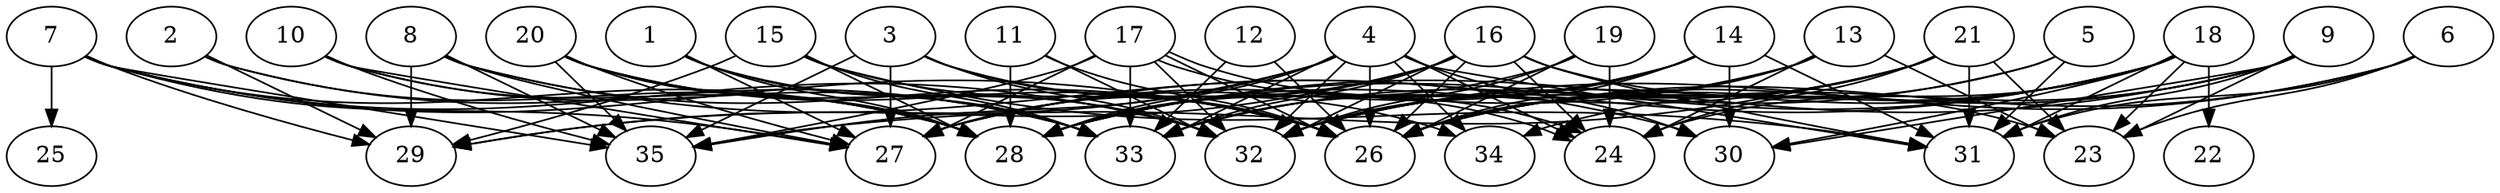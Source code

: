 // DAG automatically generated by daggen at Thu Oct  3 14:05:36 2019
// ./daggen --dot -n 35 --ccr 0.3 --fat 0.9 --regular 0.9 --density 0.9 --mindata 5242880 --maxdata 52428800 
digraph G {
  1 [size="145179307", alpha="0.01", expect_size="43553792"] 
  1 -> 27 [size ="43553792"]
  1 -> 28 [size ="43553792"]
  1 -> 32 [size ="43553792"]
  1 -> 33 [size ="43553792"]
  2 [size="24497493", alpha="0.19", expect_size="7349248"] 
  2 -> 28 [size ="7349248"]
  2 -> 29 [size ="7349248"]
  2 -> 33 [size ="7349248"]
  3 [size="68099413", alpha="0.06", expect_size="20429824"] 
  3 -> 26 [size ="20429824"]
  3 -> 27 [size ="20429824"]
  3 -> 32 [size ="20429824"]
  3 -> 34 [size ="20429824"]
  3 -> 35 [size ="20429824"]
  4 [size="68539733", alpha="0.01", expect_size="20561920"] 
  4 -> 24 [size ="20561920"]
  4 -> 26 [size ="20561920"]
  4 -> 28 [size ="20561920"]
  4 -> 29 [size ="20561920"]
  4 -> 30 [size ="20561920"]
  4 -> 31 [size ="20561920"]
  4 -> 32 [size ="20561920"]
  4 -> 33 [size ="20561920"]
  4 -> 34 [size ="20561920"]
  4 -> 35 [size ="20561920"]
  5 [size="171165013", alpha="0.16", expect_size="51349504"] 
  5 -> 26 [size ="51349504"]
  5 -> 31 [size ="51349504"]
  5 -> 33 [size ="51349504"]
  6 [size="99775147", alpha="0.18", expect_size="29932544"] 
  6 -> 23 [size ="29932544"]
  6 -> 26 [size ="29932544"]
  6 -> 31 [size ="29932544"]
  6 -> 32 [size ="29932544"]
  7 [size="114728960", alpha="0.16", expect_size="34418688"] 
  7 -> 25 [size ="34418688"]
  7 -> 26 [size ="34418688"]
  7 -> 27 [size ="34418688"]
  7 -> 28 [size ="34418688"]
  7 -> 29 [size ="34418688"]
  7 -> 32 [size ="34418688"]
  7 -> 35 [size ="34418688"]
  8 [size="145797120", alpha="0.17", expect_size="43739136"] 
  8 -> 26 [size ="43739136"]
  8 -> 27 [size ="43739136"]
  8 -> 29 [size ="43739136"]
  8 -> 30 [size ="43739136"]
  8 -> 35 [size ="43739136"]
  9 [size="31358293", alpha="0.16", expect_size="9407488"] 
  9 -> 23 [size ="9407488"]
  9 -> 26 [size ="9407488"]
  9 -> 28 [size ="9407488"]
  9 -> 30 [size ="9407488"]
  9 -> 31 [size ="9407488"]
  9 -> 34 [size ="9407488"]
  10 [size="70413653", alpha="0.17", expect_size="21124096"] 
  10 -> 27 [size ="21124096"]
  10 -> 28 [size ="21124096"]
  10 -> 33 [size ="21124096"]
  10 -> 35 [size ="21124096"]
  11 [size="171240107", alpha="0.11", expect_size="51372032"] 
  11 -> 26 [size ="51372032"]
  11 -> 28 [size ="51372032"]
  11 -> 32 [size ="51372032"]
  12 [size="20510720", alpha="0.08", expect_size="6153216"] 
  12 -> 26 [size ="6153216"]
  12 -> 33 [size ="6153216"]
  13 [size="172554240", alpha="0.14", expect_size="51766272"] 
  13 -> 23 [size ="51766272"]
  13 -> 24 [size ="51766272"]
  13 -> 26 [size ="51766272"]
  13 -> 27 [size ="51766272"]
  13 -> 33 [size ="51766272"]
  14 [size="64419840", alpha="0.04", expect_size="19325952"] 
  14 -> 26 [size ="19325952"]
  14 -> 27 [size ="19325952"]
  14 -> 30 [size ="19325952"]
  14 -> 31 [size ="19325952"]
  14 -> 32 [size ="19325952"]
  14 -> 33 [size ="19325952"]
  15 [size="71611733", alpha="0.11", expect_size="21483520"] 
  15 -> 26 [size ="21483520"]
  15 -> 28 [size ="21483520"]
  15 -> 29 [size ="21483520"]
  15 -> 31 [size ="21483520"]
  15 -> 33 [size ="21483520"]
  16 [size="42315093", alpha="0.15", expect_size="12694528"] 
  16 -> 23 [size ="12694528"]
  16 -> 24 [size ="12694528"]
  16 -> 26 [size ="12694528"]
  16 -> 27 [size ="12694528"]
  16 -> 28 [size ="12694528"]
  16 -> 29 [size ="12694528"]
  16 -> 31 [size ="12694528"]
  16 -> 32 [size ="12694528"]
  16 -> 33 [size ="12694528"]
  17 [size="30190933", alpha="0.11", expect_size="9057280"] 
  17 -> 24 [size ="9057280"]
  17 -> 24 [size ="9057280"]
  17 -> 26 [size ="9057280"]
  17 -> 27 [size ="9057280"]
  17 -> 32 [size ="9057280"]
  17 -> 33 [size ="9057280"]
  17 -> 35 [size ="9057280"]
  18 [size="154395307", alpha="0.10", expect_size="46318592"] 
  18 -> 22 [size ="46318592"]
  18 -> 23 [size ="46318592"]
  18 -> 24 [size ="46318592"]
  18 -> 26 [size ="46318592"]
  18 -> 27 [size ="46318592"]
  18 -> 28 [size ="46318592"]
  18 -> 30 [size ="46318592"]
  18 -> 31 [size ="46318592"]
  18 -> 32 [size ="46318592"]
  19 [size="132304213", alpha="0.17", expect_size="39691264"] 
  19 -> 24 [size ="39691264"]
  19 -> 26 [size ="39691264"]
  19 -> 28 [size ="39691264"]
  19 -> 32 [size ="39691264"]
  20 [size="98757973", alpha="0.08", expect_size="29627392"] 
  20 -> 26 [size ="29627392"]
  20 -> 27 [size ="29627392"]
  20 -> 28 [size ="29627392"]
  20 -> 32 [size ="29627392"]
  20 -> 35 [size ="29627392"]
  21 [size="73625600", alpha="0.15", expect_size="22087680"] 
  21 -> 23 [size ="22087680"]
  21 -> 24 [size ="22087680"]
  21 -> 26 [size ="22087680"]
  21 -> 28 [size ="22087680"]
  21 -> 31 [size ="22087680"]
  21 -> 32 [size ="22087680"]
  21 -> 35 [size ="22087680"]
  22 [size="159549440", alpha="0.03", expect_size="47864832"] 
  23 [size="66689707", alpha="0.17", expect_size="20006912"] 
  24 [size="23425707", alpha="0.18", expect_size="7027712"] 
  25 [size="55654400", alpha="0.18", expect_size="16696320"] 
  26 [size="144356693", alpha="0.09", expect_size="43307008"] 
  27 [size="108642987", alpha="0.12", expect_size="32592896"] 
  28 [size="37092693", alpha="0.11", expect_size="11127808"] 
  29 [size="114554880", alpha="0.12", expect_size="34366464"] 
  30 [size="94665387", alpha="0.00", expect_size="28399616"] 
  31 [size="158477653", alpha="0.08", expect_size="47543296"] 
  32 [size="119125333", alpha="0.15", expect_size="35737600"] 
  33 [size="140916053", alpha="0.03", expect_size="42274816"] 
  34 [size="117189973", alpha="0.17", expect_size="35156992"] 
  35 [size="99013973", alpha="0.17", expect_size="29704192"] 
}
